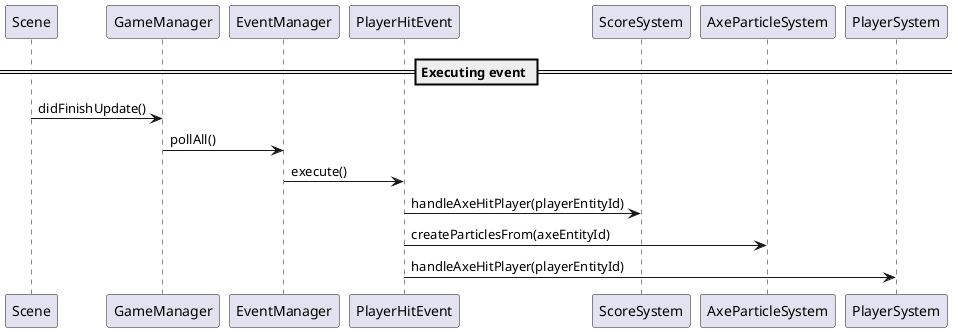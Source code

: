 @startuml
participant Scene
participant GameManager
participant EventManager
participant PlayerHitEvent
participant ScoreSystem
participant AxeParticleSystem
participant PlayerSystem

== Executing event ==
Scene -> GameManager : didFinishUpdate()
GameManager -> EventManager : pollAll()
EventManager -> PlayerHitEvent : execute()
PlayerHitEvent -> ScoreSystem : handleAxeHitPlayer(playerEntityId)
PlayerHitEvent -> AxeParticleSystem : createParticlesFrom(axeEntityId)
PlayerHitEvent -> PlayerSystem : handleAxeHitPlayer(playerEntityId)

@enduml
